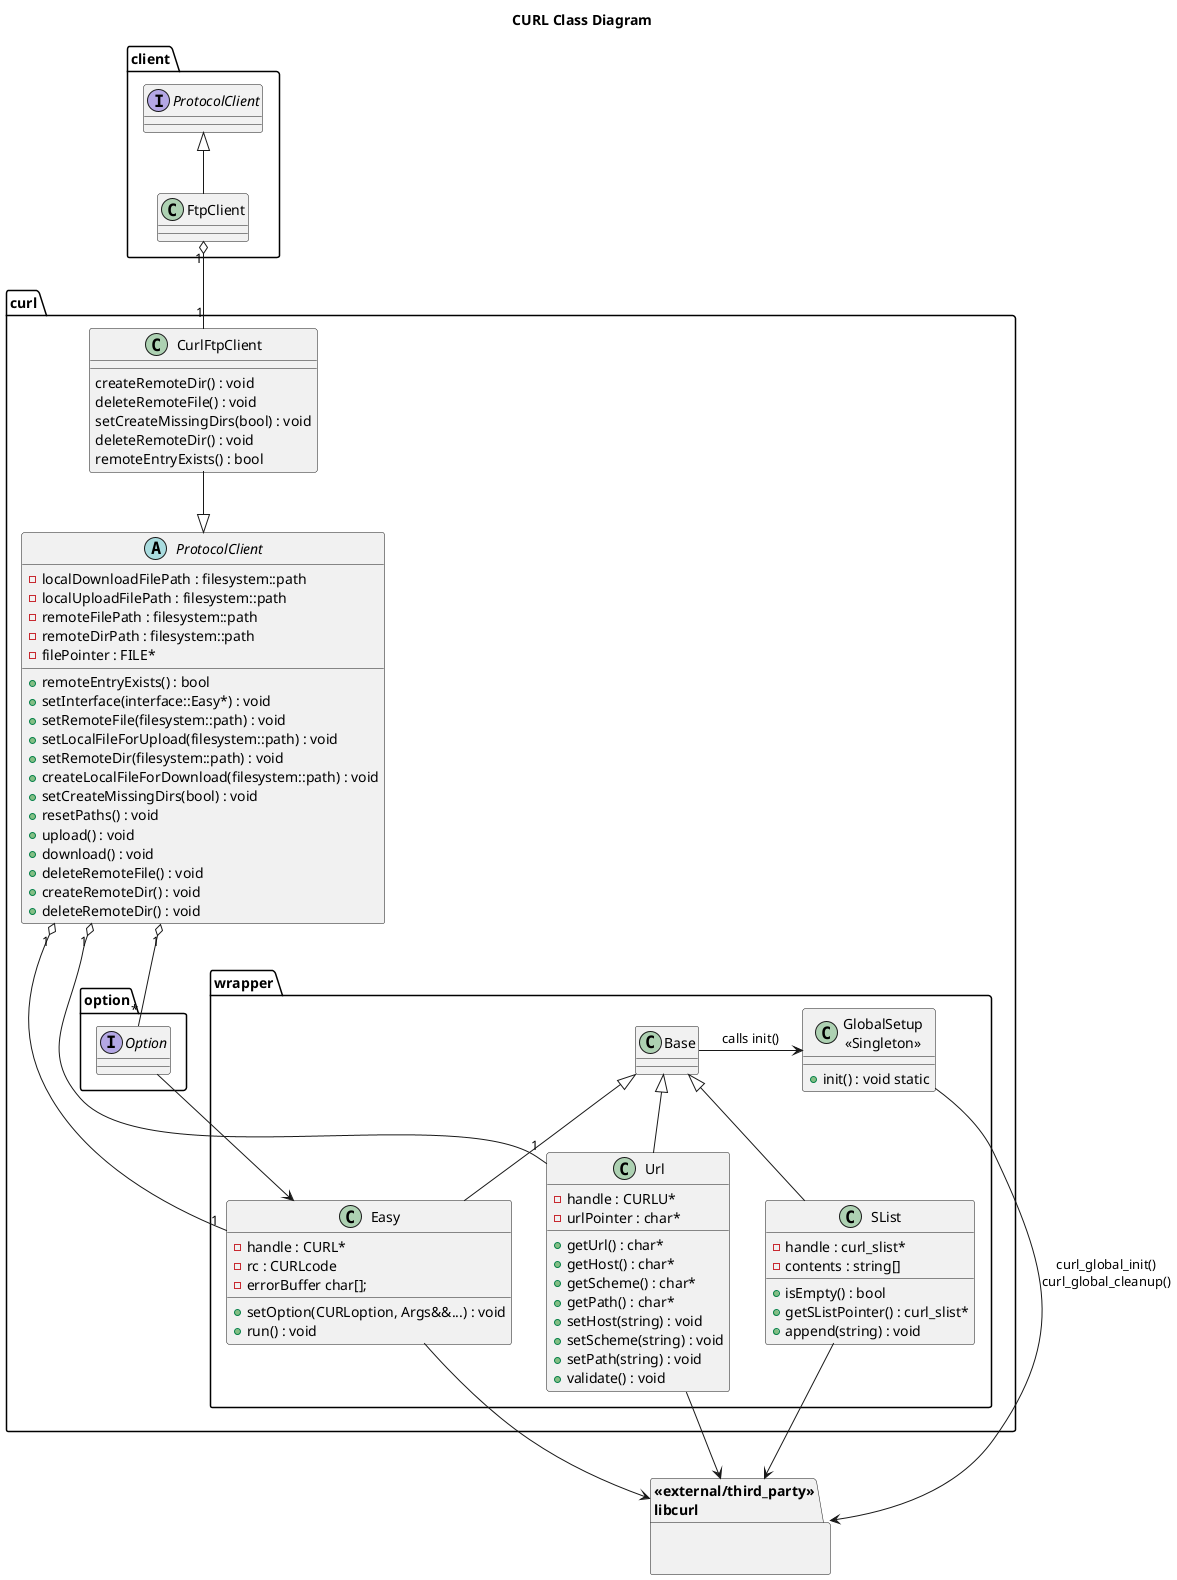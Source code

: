 @startuml curl-class-diagram

title CURL Class Diagram

package client {

    interface ProtocolClient
    class FtpClient

}

package curl {
    abstract class "ProtocolClient" as CurlProtocolClient {
        - localDownloadFilePath : filesystem::path
        - localUploadFilePath : filesystem::path 
        - remoteFilePath : filesystem::path 
        - remoteDirPath : filesystem::path
        - filePointer : FILE*
        + remoteEntryExists() : bool
        + setInterface(interface::Easy*) : void
        + setRemoteFile(filesystem::path) : void
        + setLocalFileForUpload(filesystem::path) : void
        + setRemoteDir(filesystem::path) : void
        + createLocalFileForDownload(filesystem::path) : void
        + setCreateMissingDirs(bool) : void
        + resetPaths() : void
        + upload() : void
        + download() : void
        + deleteRemoteFile() : void
        + createRemoteDir() : void
        + deleteRemoteDir() : void       
    }
    class "CurlFtpClient" as CurlFtpClient {
        createRemoteDir() : void
        deleteRemoteFile() : void
        setCreateMissingDirs(bool) : void
        deleteRemoteDir() : void
        remoteEntryExists() : bool
    }
    package wrapper {
        class "Url" as CurlUrl {
            - handle : CURLU*
            - urlPointer : char*
            + getUrl() : char*
            + getHost() : char*
            + getScheme() : char*
            + getPath() : char*
            + setHost(string) : void
            + setScheme(string) : void
            + setPath(string) : void
            + validate() : void
        }
        class "SList" as CurlSList {
            - handle : curl_slist*
            - contents : string[]
            + isEmpty() : bool
            + getSListPointer() : curl_slist*
            + append(string) : void
        }
        class "Easy" as CurlEasy {
            - handle : CURL*
            - rc : CURLcode
            - errorBuffer char[];
            + setOption(CURLoption, Args&&...) : void
            + run() : void
        }
        class "GlobalSetup\n<<Singleton>>" as CurlGlobalSetup {
            + init() : void static
        }
        class "Base" as CurlBase
    }

    package option {
        interface "Option" as CurlOption
    }

}


package "<<external/third_party>>\nlibcurl" as libcurl {

}

CurlBase <|-- CurlEasy  
CurlBase <|-- CurlUrl
CurlBase <|-- CurlSList
CurlBase -> CurlGlobalSetup : calls init()

ProtocolClient <|-- FtpClient

FtpClient "1" o-- "1" CurlFtpClient
CurlFtpClient --|> CurlProtocolClient
CurlProtocolClient "1" o-- "1" CurlUrl

CurlOption --> CurlEasy
CurlProtocolClient "1" o-- "*" CurlOption

CurlProtocolClient "1" o-- "1" CurlEasy

CurlUrl --> libcurl
CurlSList --> libcurl
CurlEasy --> libcurl
CurlGlobalSetup --> libcurl : curl_global_init()\ncurl_global_cleanup()

@enduml